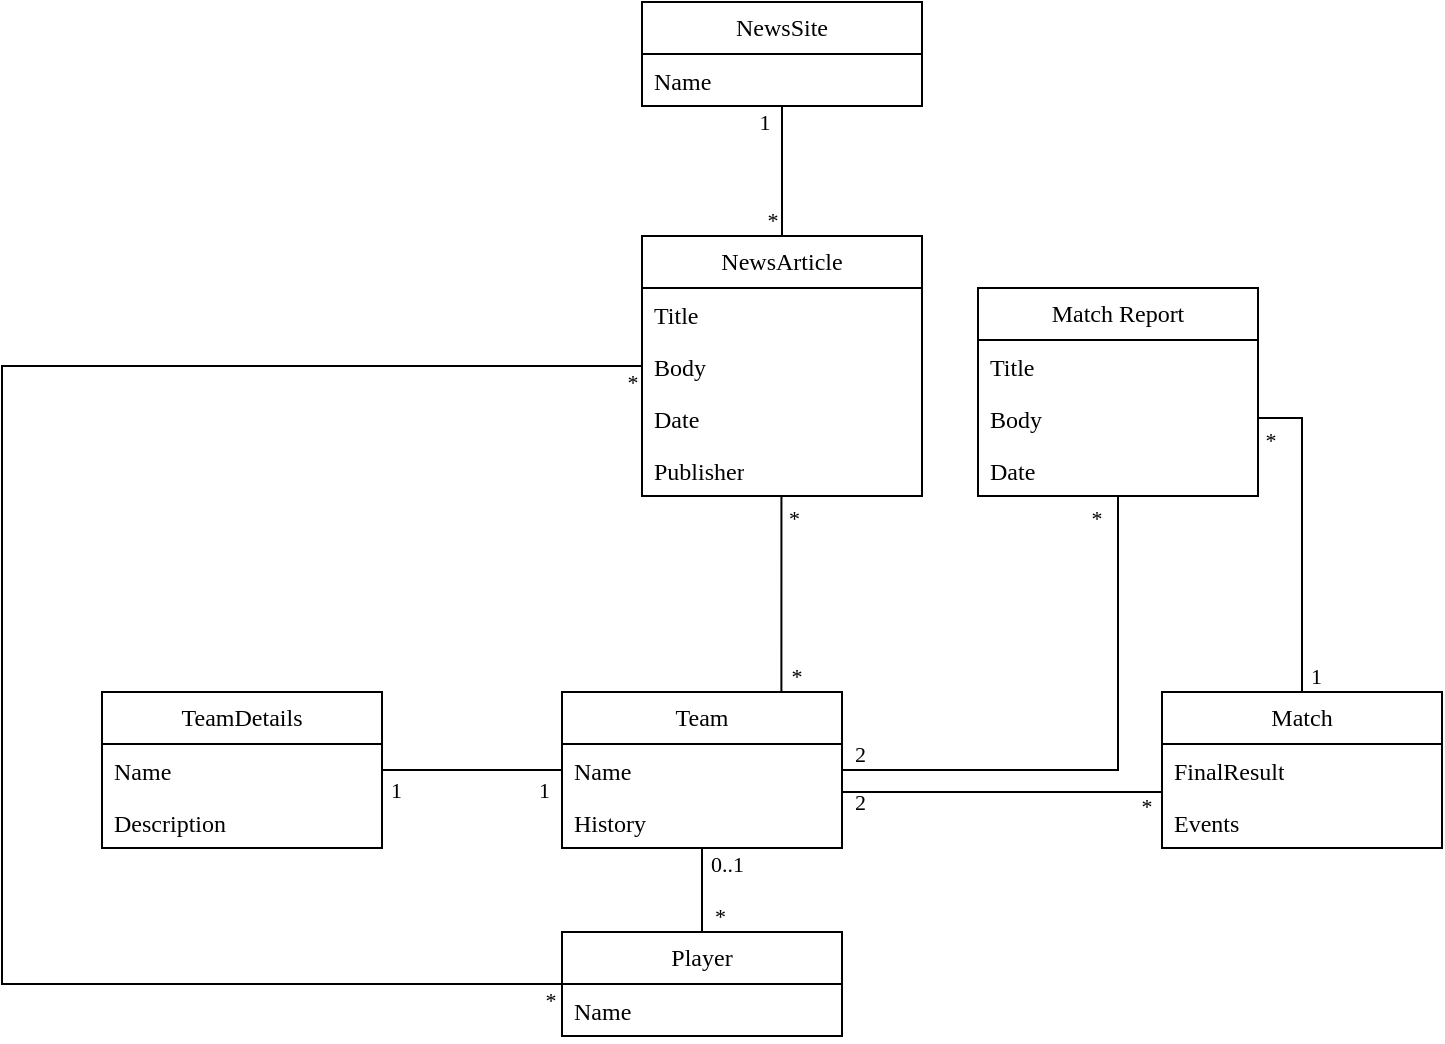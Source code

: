 <mxfile version="21.8.2" type="device">
  <diagram name="Page-1" id="GXn4NyftgjCnc_pro_wv">
    <mxGraphModel dx="2022" dy="640" grid="1" gridSize="10" guides="1" tooltips="1" connect="1" arrows="1" fold="1" page="1" pageScale="1" pageWidth="827" pageHeight="1169" math="0" shadow="0">
      <root>
        <mxCell id="0" />
        <mxCell id="1" parent="0" />
        <mxCell id="5K8NoBRGnNFA0djar0UY-9" value="NewsSite" style="swimlane;fontStyle=0;childLayout=stackLayout;horizontal=1;startSize=26;fillColor=none;horizontalStack=0;resizeParent=1;resizeParentMax=0;resizeLast=0;collapsible=1;marginBottom=0;whiteSpace=wrap;html=1;fontFamily=Lexend;fontSource=https%3A%2F%2Ffonts.googleapis.com%2Fcss%3Ffamily%3DLexend;" parent="1" vertex="1">
          <mxGeometry x="140" y="40" width="140" height="52" as="geometry" />
        </mxCell>
        <mxCell id="5K8NoBRGnNFA0djar0UY-11" value="Name" style="text;strokeColor=none;fillColor=none;align=left;verticalAlign=top;spacingLeft=4;spacingRight=4;overflow=hidden;rotatable=0;points=[[0,0.5],[1,0.5]];portConstraint=eastwest;whiteSpace=wrap;html=1;fontFamily=Lexend;fontSource=https%3A%2F%2Ffonts.googleapis.com%2Fcss%3Ffamily%3DLexend;" parent="5K8NoBRGnNFA0djar0UY-9" vertex="1">
          <mxGeometry y="26" width="140" height="26" as="geometry" />
        </mxCell>
        <mxCell id="J6VYNuphooG4Fi7uj8pG-24" style="edgeStyle=orthogonalEdgeStyle;rounded=0;orthogonalLoop=1;jettySize=auto;html=1;entryX=0.5;entryY=1;entryDx=0;entryDy=0;endArrow=none;endFill=0;" edge="1" parent="1" source="5K8NoBRGnNFA0djar0UY-1" target="5K8NoBRGnNFA0djar0UY-9">
          <mxGeometry relative="1" as="geometry" />
        </mxCell>
        <mxCell id="5K8NoBRGnNFA0djar0UY-1" value="NewsArticle" style="swimlane;fontStyle=0;childLayout=stackLayout;horizontal=1;startSize=26;fillColor=none;horizontalStack=0;resizeParent=1;resizeParentMax=0;resizeLast=0;collapsible=1;marginBottom=0;whiteSpace=wrap;html=1;fontFamily=Lexend;fontSource=https%3A%2F%2Ffonts.googleapis.com%2Fcss%3Ffamily%3DLexend;" parent="1" vertex="1">
          <mxGeometry x="140" y="157" width="140" height="130" as="geometry" />
        </mxCell>
        <mxCell id="5K8NoBRGnNFA0djar0UY-2" value="Title" style="text;align=left;verticalAlign=top;spacingLeft=4;spacingRight=4;overflow=hidden;rotatable=0;points=[[0,0.5],[1,0.5]];portConstraint=eastwest;whiteSpace=wrap;html=1;fillColor=none;fontFamily=Lexend;fontSource=https%3A%2F%2Ffonts.googleapis.com%2Fcss%3Ffamily%3DLexend;" parent="5K8NoBRGnNFA0djar0UY-1" vertex="1">
          <mxGeometry y="26" width="140" height="26" as="geometry" />
        </mxCell>
        <mxCell id="5K8NoBRGnNFA0djar0UY-3" value="Body" style="text;strokeColor=none;fillColor=none;align=left;verticalAlign=top;spacingLeft=4;spacingRight=4;overflow=hidden;rotatable=0;points=[[0,0.5],[1,0.5]];portConstraint=eastwest;whiteSpace=wrap;html=1;fontFamily=Lexend;fontSource=https%3A%2F%2Ffonts.googleapis.com%2Fcss%3Ffamily%3DLexend;" parent="5K8NoBRGnNFA0djar0UY-1" vertex="1">
          <mxGeometry y="52" width="140" height="26" as="geometry" />
        </mxCell>
        <mxCell id="5K8NoBRGnNFA0djar0UY-4" value="Date" style="text;strokeColor=none;fillColor=none;align=left;verticalAlign=top;spacingLeft=4;spacingRight=4;overflow=hidden;rotatable=0;points=[[0,0.5],[1,0.5]];portConstraint=eastwest;whiteSpace=wrap;html=1;fontFamily=Lexend;fontSource=https%3A%2F%2Ffonts.googleapis.com%2Fcss%3Ffamily%3DLexend;" parent="5K8NoBRGnNFA0djar0UY-1" vertex="1">
          <mxGeometry y="78" width="140" height="26" as="geometry" />
        </mxCell>
        <mxCell id="5K8NoBRGnNFA0djar0UY-48" value="Publisher" style="text;strokeColor=none;fillColor=none;align=left;verticalAlign=top;spacingLeft=4;spacingRight=4;overflow=hidden;rotatable=0;points=[[0,0.5],[1,0.5]];portConstraint=eastwest;whiteSpace=wrap;html=1;fontFamily=Lexend;fontSource=https%3A%2F%2Ffonts.googleapis.com%2Fcss%3Ffamily%3DLexend;" parent="5K8NoBRGnNFA0djar0UY-1" vertex="1">
          <mxGeometry y="104" width="140" height="26" as="geometry" />
        </mxCell>
        <mxCell id="J6VYNuphooG4Fi7uj8pG-17" style="edgeStyle=orthogonalEdgeStyle;rounded=0;orthogonalLoop=1;jettySize=auto;html=1;entryX=0.5;entryY=0;entryDx=0;entryDy=0;endArrow=none;endFill=0;" edge="1" parent="1" source="5K8NoBRGnNFA0djar0UY-23" target="5K8NoBRGnNFA0djar0UY-38">
          <mxGeometry relative="1" as="geometry" />
        </mxCell>
        <mxCell id="5K8NoBRGnNFA0djar0UY-23" value="Team" style="swimlane;fontStyle=0;childLayout=stackLayout;horizontal=1;startSize=26;fillColor=none;horizontalStack=0;resizeParent=1;resizeParentMax=0;resizeLast=0;collapsible=1;marginBottom=0;whiteSpace=wrap;html=1;fontFamily=Lexend;fontSource=https%3A%2F%2Ffonts.googleapis.com%2Fcss%3Ffamily%3DLexend;" parent="1" vertex="1">
          <mxGeometry x="100" y="385" width="140" height="78" as="geometry" />
        </mxCell>
        <mxCell id="5K8NoBRGnNFA0djar0UY-24" value="Name" style="text;strokeColor=none;fillColor=none;align=left;verticalAlign=top;spacingLeft=4;spacingRight=4;overflow=hidden;rotatable=0;points=[[0,0.5],[1,0.5]];portConstraint=eastwest;whiteSpace=wrap;html=1;fontFamily=Lexend;fontSource=https%3A%2F%2Ffonts.googleapis.com%2Fcss%3Ffamily%3DLexend;" parent="5K8NoBRGnNFA0djar0UY-23" vertex="1">
          <mxGeometry y="26" width="140" height="26" as="geometry" />
        </mxCell>
        <mxCell id="5K8NoBRGnNFA0djar0UY-30" value="History" style="text;strokeColor=none;fillColor=none;align=left;verticalAlign=top;spacingLeft=4;spacingRight=4;overflow=hidden;rotatable=0;points=[[0,0.5],[1,0.5]];portConstraint=eastwest;whiteSpace=wrap;html=1;fontFamily=Lexend;fontSource=https%3A%2F%2Ffonts.googleapis.com%2Fcss%3Ffamily%3DLexend;" parent="5K8NoBRGnNFA0djar0UY-23" vertex="1">
          <mxGeometry y="52" width="140" height="26" as="geometry" />
        </mxCell>
        <mxCell id="J6VYNuphooG4Fi7uj8pG-12" style="edgeStyle=orthogonalEdgeStyle;rounded=0;orthogonalLoop=1;jettySize=auto;html=1;entryX=1;entryY=0.5;entryDx=0;entryDy=0;endArrow=none;endFill=0;" edge="1" parent="1" source="5K8NoBRGnNFA0djar0UY-31" target="J6VYNuphooG4Fi7uj8pG-3">
          <mxGeometry relative="1" as="geometry" />
        </mxCell>
        <mxCell id="5K8NoBRGnNFA0djar0UY-31" value="Match" style="swimlane;fontStyle=0;childLayout=stackLayout;horizontal=1;startSize=26;fillColor=none;horizontalStack=0;resizeParent=1;resizeParentMax=0;resizeLast=0;collapsible=1;marginBottom=0;whiteSpace=wrap;html=1;fontFamily=Lexend;fontSource=https%3A%2F%2Ffonts.googleapis.com%2Fcss%3Ffamily%3DLexend;" parent="1" vertex="1">
          <mxGeometry x="400" y="385" width="140" height="78" as="geometry" />
        </mxCell>
        <mxCell id="5K8NoBRGnNFA0djar0UY-32" value="FinalResult" style="text;strokeColor=none;fillColor=none;align=left;verticalAlign=top;spacingLeft=4;spacingRight=4;overflow=hidden;rotatable=0;points=[[0,0.5],[1,0.5]];portConstraint=eastwest;whiteSpace=wrap;html=1;fontFamily=Lexend;fontSource=https%3A%2F%2Ffonts.googleapis.com%2Fcss%3Ffamily%3DLexend;" parent="5K8NoBRGnNFA0djar0UY-31" vertex="1">
          <mxGeometry y="26" width="140" height="26" as="geometry" />
        </mxCell>
        <mxCell id="5K8NoBRGnNFA0djar0UY-33" value="Events" style="text;strokeColor=none;fillColor=none;align=left;verticalAlign=top;spacingLeft=4;spacingRight=4;overflow=hidden;rotatable=0;points=[[0,0.5],[1,0.5]];portConstraint=eastwest;whiteSpace=wrap;html=1;fontFamily=Lexend;fontSource=https%3A%2F%2Ffonts.googleapis.com%2Fcss%3Ffamily%3DLexend;" parent="5K8NoBRGnNFA0djar0UY-31" vertex="1">
          <mxGeometry y="52" width="140" height="26" as="geometry" />
        </mxCell>
        <mxCell id="J6VYNuphooG4Fi7uj8pG-39" style="edgeStyle=orthogonalEdgeStyle;rounded=0;orthogonalLoop=1;jettySize=auto;html=1;entryX=0;entryY=0.5;entryDx=0;entryDy=0;endArrow=none;endFill=0;" edge="1" parent="1" source="5K8NoBRGnNFA0djar0UY-38" target="5K8NoBRGnNFA0djar0UY-3">
          <mxGeometry relative="1" as="geometry">
            <Array as="points">
              <mxPoint x="-180" y="531" />
              <mxPoint x="-180" y="222" />
            </Array>
          </mxGeometry>
        </mxCell>
        <mxCell id="5K8NoBRGnNFA0djar0UY-38" value="Player" style="swimlane;fontStyle=0;childLayout=stackLayout;horizontal=1;startSize=26;fillColor=none;horizontalStack=0;resizeParent=1;resizeParentMax=0;resizeLast=0;collapsible=1;marginBottom=0;whiteSpace=wrap;html=1;fontFamily=Lexend;fontSource=https%3A%2F%2Ffonts.googleapis.com%2Fcss%3Ffamily%3DLexend;" parent="1" vertex="1">
          <mxGeometry x="100" y="505" width="140" height="52" as="geometry" />
        </mxCell>
        <mxCell id="5K8NoBRGnNFA0djar0UY-39" value="Name" style="text;strokeColor=none;fillColor=none;align=left;verticalAlign=top;spacingLeft=4;spacingRight=4;overflow=hidden;rotatable=0;points=[[0,0.5],[1,0.5]];portConstraint=eastwest;whiteSpace=wrap;html=1;fontFamily=Lexend;fontSource=https%3A%2F%2Ffonts.googleapis.com%2Fcss%3Ffamily%3DLexend;" parent="5K8NoBRGnNFA0djar0UY-38" vertex="1">
          <mxGeometry y="26" width="140" height="26" as="geometry" />
        </mxCell>
        <mxCell id="5K8NoBRGnNFA0djar0UY-49" value="" style="endArrow=none;html=1;edgeStyle=orthogonalEdgeStyle;rounded=0;exitX=0.5;exitY=0;exitDx=0;exitDy=0;entryX=0.498;entryY=0.987;entryDx=0;entryDy=0;entryPerimeter=0;" parent="1" source="5K8NoBRGnNFA0djar0UY-23" target="5K8NoBRGnNFA0djar0UY-48" edge="1">
          <mxGeometry relative="1" as="geometry">
            <mxPoint x="170" y="320" as="sourcePoint" />
            <mxPoint x="210" y="290" as="targetPoint" />
            <Array as="points">
              <mxPoint x="210" y="385" />
            </Array>
          </mxGeometry>
        </mxCell>
        <mxCell id="5K8NoBRGnNFA0djar0UY-50" value="&amp;nbsp;*" style="edgeLabel;resizable=0;html=1;align=left;verticalAlign=bottom;fontFamily=Lexend;fontSource=https%3A%2F%2Ffonts.googleapis.com%2Fcss%3Ffamily%3DLexend;" parent="5K8NoBRGnNFA0djar0UY-49" connectable="0" vertex="1">
          <mxGeometry x="-1" relative="1" as="geometry">
            <mxPoint x="40" as="offset" />
          </mxGeometry>
        </mxCell>
        <mxCell id="5K8NoBRGnNFA0djar0UY-51" value="*" style="edgeLabel;resizable=0;html=1;align=right;verticalAlign=bottom;fontFamily=Lexend;fontSource=https%3A%2F%2Ffonts.googleapis.com%2Fcss%3Ffamily%3DLexend;" parent="5K8NoBRGnNFA0djar0UY-49" connectable="0" vertex="1">
          <mxGeometry x="1" relative="1" as="geometry">
            <mxPoint x="10" y="20" as="offset" />
          </mxGeometry>
        </mxCell>
        <mxCell id="J6VYNuphooG4Fi7uj8pG-1" value="Match Report" style="swimlane;fontStyle=0;childLayout=stackLayout;horizontal=1;startSize=26;fillColor=none;horizontalStack=0;resizeParent=1;resizeParentMax=0;resizeLast=0;collapsible=1;marginBottom=0;whiteSpace=wrap;html=1;fontFamily=Lexend;fontSource=https%3A%2F%2Ffonts.googleapis.com%2Fcss%3Ffamily%3DLexend;" vertex="1" parent="1">
          <mxGeometry x="308" y="183" width="140" height="104" as="geometry" />
        </mxCell>
        <mxCell id="J6VYNuphooG4Fi7uj8pG-2" value="Title" style="text;strokeColor=none;fillColor=none;align=left;verticalAlign=top;spacingLeft=4;spacingRight=4;overflow=hidden;rotatable=0;points=[[0,0.5],[1,0.5]];portConstraint=eastwest;whiteSpace=wrap;html=1;fontFamily=Lexend;fontSource=https%3A%2F%2Ffonts.googleapis.com%2Fcss%3Ffamily%3DLexend;" vertex="1" parent="J6VYNuphooG4Fi7uj8pG-1">
          <mxGeometry y="26" width="140" height="26" as="geometry" />
        </mxCell>
        <mxCell id="J6VYNuphooG4Fi7uj8pG-3" value="Body" style="text;strokeColor=none;fillColor=none;align=left;verticalAlign=top;spacingLeft=4;spacingRight=4;overflow=hidden;rotatable=0;points=[[0,0.5],[1,0.5]];portConstraint=eastwest;whiteSpace=wrap;html=1;fontFamily=Lexend;fontSource=https%3A%2F%2Ffonts.googleapis.com%2Fcss%3Ffamily%3DLexend;" vertex="1" parent="J6VYNuphooG4Fi7uj8pG-1">
          <mxGeometry y="52" width="140" height="26" as="geometry" />
        </mxCell>
        <mxCell id="J6VYNuphooG4Fi7uj8pG-8" value="Date" style="text;strokeColor=none;fillColor=none;align=left;verticalAlign=top;spacingLeft=4;spacingRight=4;overflow=hidden;rotatable=0;points=[[0,0.5],[1,0.5]];portConstraint=eastwest;whiteSpace=wrap;html=1;fontFamily=Lexend;fontSource=https%3A%2F%2Ffonts.googleapis.com%2Fcss%3Ffamily%3DLexend;" vertex="1" parent="J6VYNuphooG4Fi7uj8pG-1">
          <mxGeometry y="78" width="140" height="26" as="geometry" />
        </mxCell>
        <mxCell id="J6VYNuphooG4Fi7uj8pG-11" style="edgeStyle=orthogonalEdgeStyle;rounded=0;orthogonalLoop=1;jettySize=auto;html=1;exitX=1;exitY=0.5;exitDx=0;exitDy=0;endArrow=none;endFill=0;" edge="1" parent="1" source="5K8NoBRGnNFA0djar0UY-24" target="J6VYNuphooG4Fi7uj8pG-1">
          <mxGeometry relative="1" as="geometry" />
        </mxCell>
        <mxCell id="J6VYNuphooG4Fi7uj8pG-13" value="&amp;nbsp; 2" style="edgeLabel;resizable=0;html=1;align=left;verticalAlign=bottom;fontFamily=Lexend;fontSource=https%3A%2F%2Ffonts.googleapis.com%2Fcss%3Ffamily%3DLexend;" connectable="0" vertex="1" parent="1">
          <mxGeometry x="239" y="448" as="geometry" />
        </mxCell>
        <mxCell id="J6VYNuphooG4Fi7uj8pG-14" value="*&amp;nbsp;" style="edgeLabel;resizable=0;html=1;align=right;verticalAlign=bottom;fontFamily=Lexend;fontSource=https%3A%2F%2Ffonts.googleapis.com%2Fcss%3Ffamily%3DLexend;" connectable="0" vertex="1" parent="1">
          <mxGeometry x="373.0" y="306.002" as="geometry" />
        </mxCell>
        <mxCell id="J6VYNuphooG4Fi7uj8pG-15" value="*&amp;nbsp;" style="edgeLabel;resizable=0;html=1;align=right;verticalAlign=bottom;fontFamily=Lexend;fontSource=https%3A%2F%2Ffonts.googleapis.com%2Fcss%3Ffamily%3DLexend;" connectable="0" vertex="1" parent="1">
          <mxGeometry x="460.0" y="267.002" as="geometry" />
        </mxCell>
        <mxCell id="J6VYNuphooG4Fi7uj8pG-16" value="1" style="edgeLabel;resizable=0;html=1;align=right;verticalAlign=bottom;fontFamily=Lexend;fontSource=https%3A%2F%2Ffonts.googleapis.com%2Fcss%3Ffamily%3DLexend;" connectable="0" vertex="1" parent="1">
          <mxGeometry x="480.0" y="385.002" as="geometry" />
        </mxCell>
        <mxCell id="J6VYNuphooG4Fi7uj8pG-18" value="&amp;nbsp;0..1" style="edgeLabel;resizable=0;html=1;align=right;verticalAlign=bottom;fontFamily=Lexend;fontSource=https%3A%2F%2Ffonts.googleapis.com%2Fcss%3Ffamily%3DLexend;" connectable="0" vertex="1" parent="1">
          <mxGeometry x="191.001" y="479" as="geometry" />
        </mxCell>
        <mxCell id="J6VYNuphooG4Fi7uj8pG-19" value="&amp;nbsp; *" style="edgeLabel;resizable=0;html=1;align=left;verticalAlign=bottom;fontFamily=Lexend;fontSource=https%3A%2F%2Ffonts.googleapis.com%2Fcss%3Ffamily%3DLexend;" connectable="0" vertex="1" parent="1">
          <mxGeometry x="169" y="505" as="geometry" />
        </mxCell>
        <mxCell id="J6VYNuphooG4Fi7uj8pG-20" style="edgeStyle=orthogonalEdgeStyle;rounded=0;orthogonalLoop=1;jettySize=auto;html=1;entryX=0;entryY=0.5;entryDx=0;entryDy=0;endArrow=none;endFill=0;" edge="1" parent="1" source="5K8NoBRGnNFA0djar0UY-24" target="5K8NoBRGnNFA0djar0UY-32">
          <mxGeometry relative="1" as="geometry">
            <Array as="points">
              <mxPoint x="400" y="435" />
            </Array>
          </mxGeometry>
        </mxCell>
        <mxCell id="J6VYNuphooG4Fi7uj8pG-22" value="*&amp;nbsp;" style="edgeLabel;resizable=0;html=1;align=right;verticalAlign=bottom;fontFamily=Lexend;fontSource=https%3A%2F%2Ffonts.googleapis.com%2Fcss%3Ffamily%3DLexend;" connectable="0" vertex="1" parent="1">
          <mxGeometry x="398.0" y="450.002" as="geometry" />
        </mxCell>
        <mxCell id="J6VYNuphooG4Fi7uj8pG-23" value="&amp;nbsp; 2" style="edgeLabel;resizable=0;html=1;align=left;verticalAlign=bottom;fontFamily=Lexend;fontSource=https%3A%2F%2Ffonts.googleapis.com%2Fcss%3Ffamily%3DLexend;" connectable="0" vertex="1" parent="1">
          <mxGeometry x="239" y="424" as="geometry" />
        </mxCell>
        <mxCell id="J6VYNuphooG4Fi7uj8pG-25" value="&amp;nbsp;*" style="edgeLabel;resizable=0;html=1;align=left;verticalAlign=bottom;fontFamily=Lexend;fontSource=https%3A%2F%2Ffonts.googleapis.com%2Fcss%3Ffamily%3DLexend;" connectable="0" vertex="1" parent="1">
          <mxGeometry x="198" y="157" as="geometry" />
        </mxCell>
        <mxCell id="J6VYNuphooG4Fi7uj8pG-26" value="1&amp;nbsp;" style="edgeLabel;resizable=0;html=1;align=right;verticalAlign=bottom;fontFamily=Lexend;fontSource=https%3A%2F%2Ffonts.googleapis.com%2Fcss%3Ffamily%3DLexend;" connectable="0" vertex="1" parent="1">
          <mxGeometry x="207.0" y="108.003" as="geometry" />
        </mxCell>
        <mxCell id="J6VYNuphooG4Fi7uj8pG-32" value="TeamDetails" style="swimlane;fontStyle=0;childLayout=stackLayout;horizontal=1;startSize=26;fillColor=none;horizontalStack=0;resizeParent=1;resizeParentMax=0;resizeLast=0;collapsible=1;marginBottom=0;whiteSpace=wrap;html=1;fontFamily=Lexend;fontSource=https%3A%2F%2Ffonts.googleapis.com%2Fcss%3Ffamily%3DLexend;" vertex="1" parent="1">
          <mxGeometry x="-130" y="385" width="140" height="78" as="geometry" />
        </mxCell>
        <mxCell id="J6VYNuphooG4Fi7uj8pG-33" value="Name" style="text;strokeColor=none;fillColor=none;align=left;verticalAlign=top;spacingLeft=4;spacingRight=4;overflow=hidden;rotatable=0;points=[[0,0.5],[1,0.5]];portConstraint=eastwest;whiteSpace=wrap;html=1;fontFamily=Lexend;fontSource=https%3A%2F%2Ffonts.googleapis.com%2Fcss%3Ffamily%3DLexend;" vertex="1" parent="J6VYNuphooG4Fi7uj8pG-32">
          <mxGeometry y="26" width="140" height="26" as="geometry" />
        </mxCell>
        <mxCell id="J6VYNuphooG4Fi7uj8pG-34" value="Description" style="text;strokeColor=none;fillColor=none;align=left;verticalAlign=top;spacingLeft=4;spacingRight=4;overflow=hidden;rotatable=0;points=[[0,0.5],[1,0.5]];portConstraint=eastwest;whiteSpace=wrap;html=1;fontFamily=Lexend;fontSource=https%3A%2F%2Ffonts.googleapis.com%2Fcss%3Ffamily%3DLexend;" vertex="1" parent="J6VYNuphooG4Fi7uj8pG-32">
          <mxGeometry y="52" width="140" height="26" as="geometry" />
        </mxCell>
        <mxCell id="J6VYNuphooG4Fi7uj8pG-35" style="edgeStyle=orthogonalEdgeStyle;rounded=0;orthogonalLoop=1;jettySize=auto;html=1;endArrow=none;endFill=0;" edge="1" parent="1" source="J6VYNuphooG4Fi7uj8pG-33" target="5K8NoBRGnNFA0djar0UY-23">
          <mxGeometry relative="1" as="geometry" />
        </mxCell>
        <mxCell id="J6VYNuphooG4Fi7uj8pG-37" value="1" style="edgeLabel;resizable=0;html=1;align=right;verticalAlign=bottom;fontFamily=Lexend;fontSource=https%3A%2F%2Ffonts.googleapis.com%2Fcss%3Ffamily%3DLexend;" connectable="0" vertex="1" parent="1">
          <mxGeometry x="20.0" y="442.002" as="geometry" />
        </mxCell>
        <mxCell id="J6VYNuphooG4Fi7uj8pG-38" value="1" style="edgeLabel;resizable=0;html=1;align=right;verticalAlign=bottom;fontFamily=Lexend;fontSource=https%3A%2F%2Ffonts.googleapis.com%2Fcss%3Ffamily%3DLexend;" connectable="0" vertex="1" parent="1">
          <mxGeometry x="94.0" y="442.002" as="geometry" />
        </mxCell>
        <mxCell id="J6VYNuphooG4Fi7uj8pG-40" value="&amp;nbsp;*" style="edgeLabel;resizable=0;html=1;align=left;verticalAlign=bottom;fontFamily=Lexend;fontSource=https%3A%2F%2Ffonts.googleapis.com%2Fcss%3Ffamily%3DLexend;" connectable="0" vertex="1" parent="1">
          <mxGeometry x="87" y="547" as="geometry" />
        </mxCell>
        <mxCell id="J6VYNuphooG4Fi7uj8pG-41" value="&amp;nbsp;*" style="edgeLabel;resizable=0;html=1;align=left;verticalAlign=bottom;fontFamily=Lexend;fontSource=https%3A%2F%2Ffonts.googleapis.com%2Fcss%3Ffamily%3DLexend;" connectable="0" vertex="1" parent="1">
          <mxGeometry x="128" y="238" as="geometry" />
        </mxCell>
      </root>
    </mxGraphModel>
  </diagram>
</mxfile>
